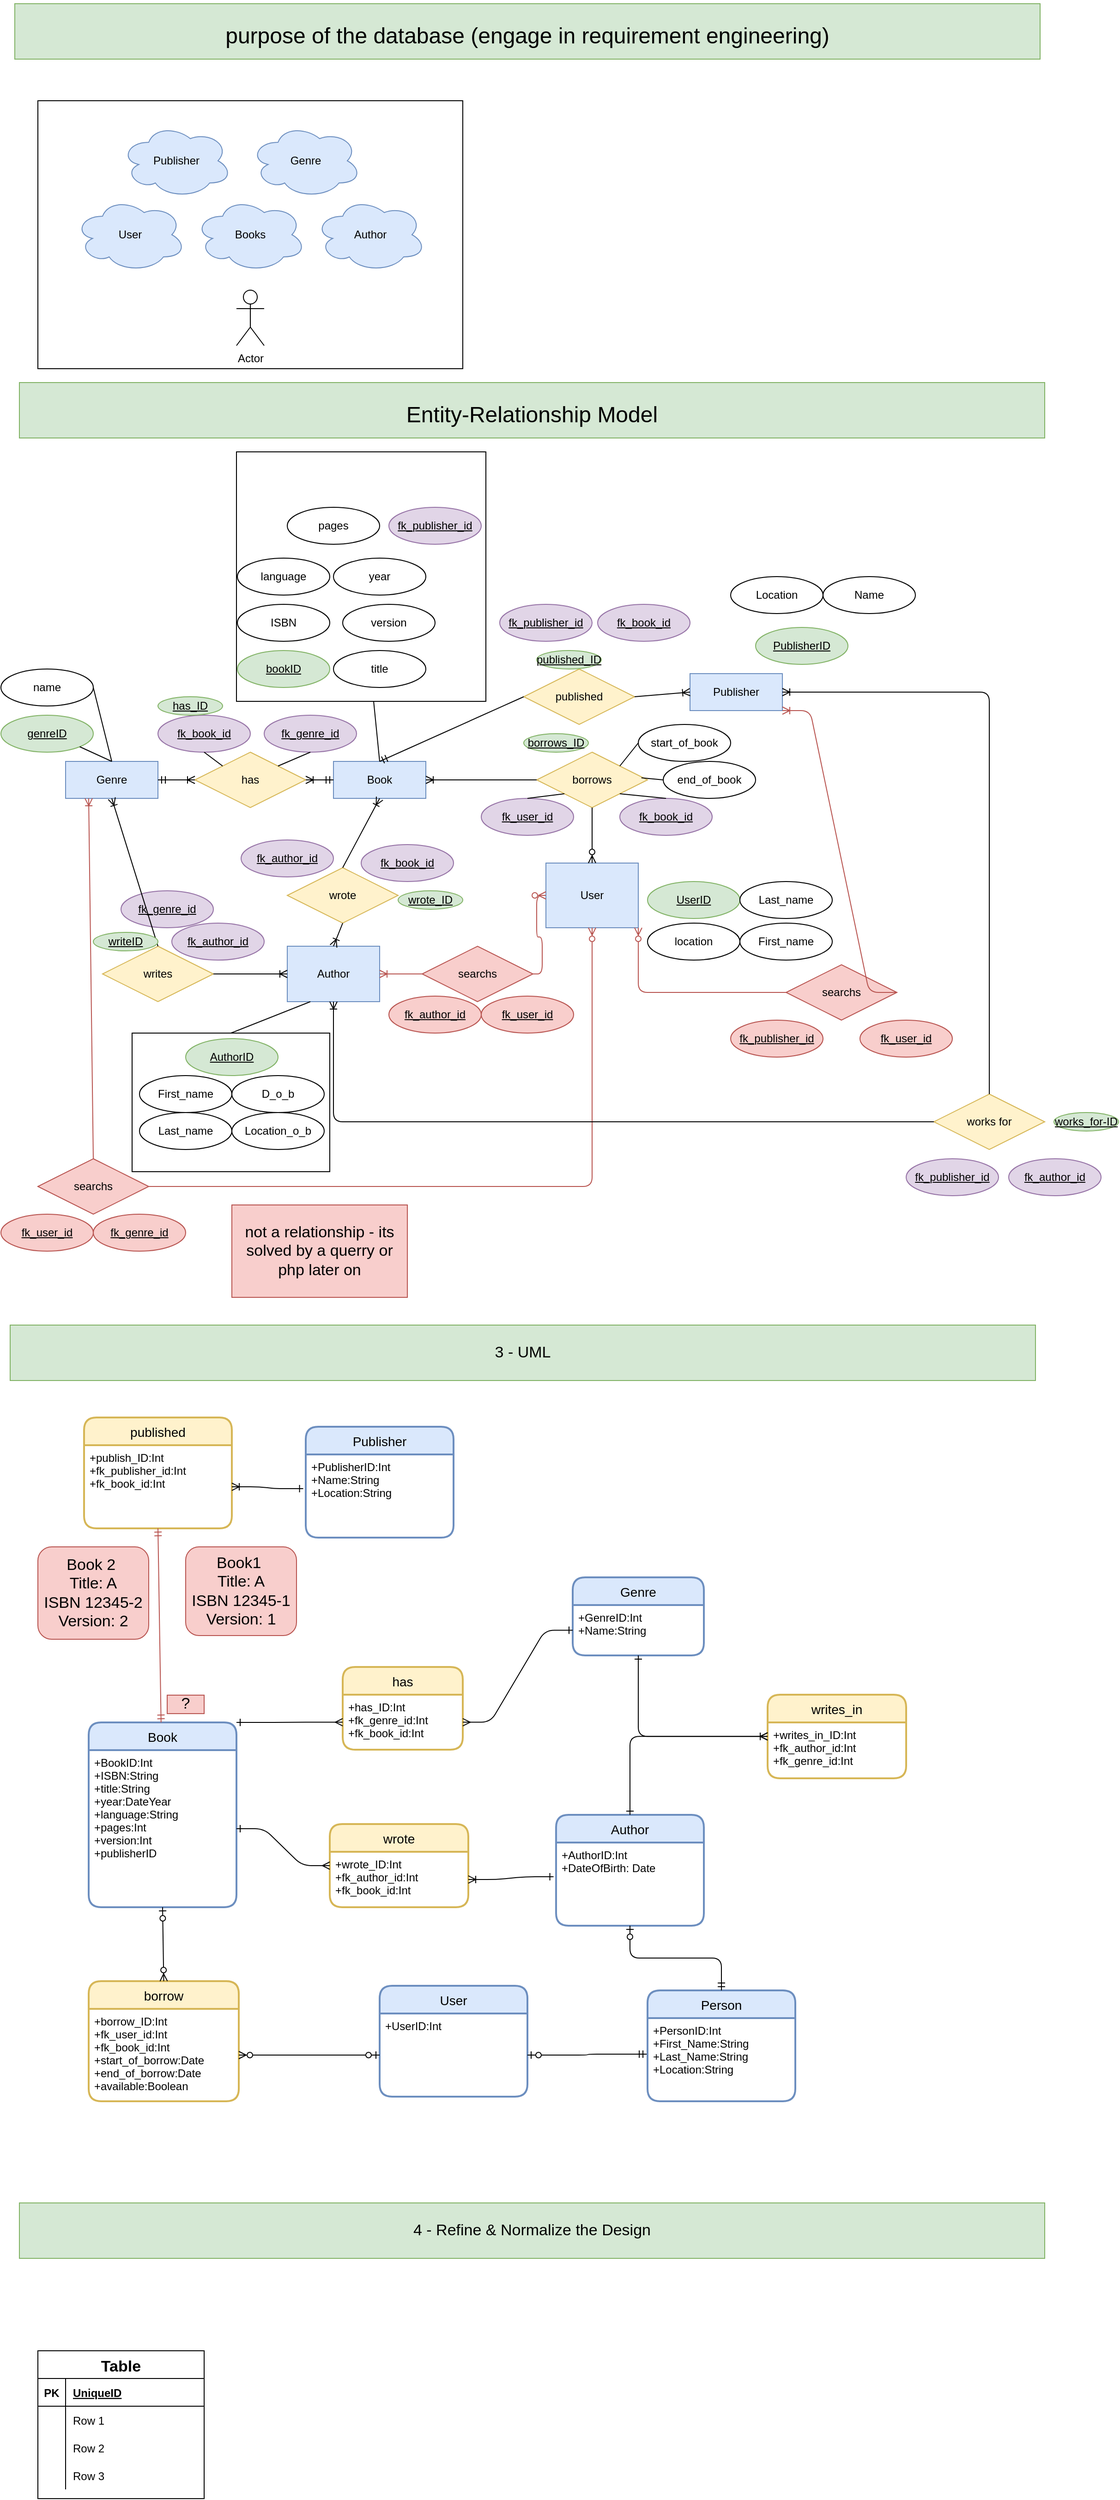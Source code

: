 <mxfile version="14.5.10" type="github">
  <diagram id="1mvYs6pqMQ_OZy2j_sPx" name="Page-1">
    <mxGraphModel dx="859" dy="2323" grid="1" gridSize="10" guides="1" tooltips="1" connect="1" arrows="1" fold="1" page="1" pageScale="1" pageWidth="827" pageHeight="1169" math="0" shadow="0">
      <root>
        <mxCell id="0" />
        <mxCell id="1" parent="0" />
        <mxCell id="tFkAhirwE9vBxg9qYViA-6" value="" style="rounded=0;whiteSpace=wrap;html=1;fillColor=none;" parent="1" vertex="1">
          <mxGeometry x="50" y="105" width="460" height="290" as="geometry" />
        </mxCell>
        <mxCell id="tFkAhirwE9vBxg9qYViA-1" value="User" style="ellipse;shape=cloud;whiteSpace=wrap;html=1;fillColor=#dae8fc;strokeColor=#6c8ebf;" parent="1" vertex="1">
          <mxGeometry x="90" y="210" width="120" height="80" as="geometry" />
        </mxCell>
        <mxCell id="tFkAhirwE9vBxg9qYViA-2" value="Books" style="ellipse;shape=cloud;whiteSpace=wrap;html=1;fillColor=#dae8fc;strokeColor=#6c8ebf;" parent="1" vertex="1">
          <mxGeometry x="220" y="210" width="120" height="80" as="geometry" />
        </mxCell>
        <mxCell id="tFkAhirwE9vBxg9qYViA-3" value="Author" style="ellipse;shape=cloud;whiteSpace=wrap;html=1;fillColor=#dae8fc;strokeColor=#6c8ebf;" parent="1" vertex="1">
          <mxGeometry x="350" y="210" width="120" height="80" as="geometry" />
        </mxCell>
        <mxCell id="tFkAhirwE9vBxg9qYViA-4" value="Actor" style="shape=umlActor;verticalLabelPosition=bottom;verticalAlign=top;html=1;outlineConnect=0;" parent="1" vertex="1">
          <mxGeometry x="265" y="310" width="30" height="60" as="geometry" />
        </mxCell>
        <mxCell id="tFkAhirwE9vBxg9qYViA-5" value="Genre" style="ellipse;shape=cloud;whiteSpace=wrap;html=1;fillColor=#dae8fc;strokeColor=#6c8ebf;" parent="1" vertex="1">
          <mxGeometry x="280" y="130" width="120" height="80" as="geometry" />
        </mxCell>
        <mxCell id="tFkAhirwE9vBxg9qYViA-7" value="Genre" style="whiteSpace=wrap;html=1;align=center;fillColor=#dae8fc;strokeColor=#6c8ebf;" parent="1" vertex="1">
          <mxGeometry x="80" y="820" width="100" height="40" as="geometry" />
        </mxCell>
        <mxCell id="tFkAhirwE9vBxg9qYViA-8" value="has" style="shape=rhombus;perimeter=rhombusPerimeter;whiteSpace=wrap;html=1;align=center;fillColor=#fff2cc;strokeColor=#d6b656;" parent="1" vertex="1">
          <mxGeometry x="220" y="810" width="120" height="60" as="geometry" />
        </mxCell>
        <mxCell id="tFkAhirwE9vBxg9qYViA-9" value="Book" style="whiteSpace=wrap;html=1;align=center;fillColor=#dae8fc;strokeColor=#6c8ebf;" parent="1" vertex="1">
          <mxGeometry x="370" y="820" width="100" height="40" as="geometry" />
        </mxCell>
        <mxCell id="tFkAhirwE9vBxg9qYViA-10" value="Author" style="whiteSpace=wrap;html=1;align=center;fillColor=#dae8fc;strokeColor=#6c8ebf;" parent="1" vertex="1">
          <mxGeometry x="320" y="1020" width="100" height="60" as="geometry" />
        </mxCell>
        <mxCell id="tFkAhirwE9vBxg9qYViA-11" value="User" style="whiteSpace=wrap;html=1;align=center;fillColor=#dae8fc;strokeColor=#6c8ebf;direction=east;" parent="1" vertex="1">
          <mxGeometry x="600" y="930" width="100" height="70" as="geometry" />
        </mxCell>
        <mxCell id="tFkAhirwE9vBxg9qYViA-16" value="" style="edgeStyle=entityRelationEdgeStyle;fontSize=12;html=1;endArrow=ERmandOne;exitX=1;exitY=0.5;exitDx=0;exitDy=0;entryX=0;entryY=0.5;entryDx=0;entryDy=0;startArrow=ERoneToMany;startFill=0;" parent="1" source="tFkAhirwE9vBxg9qYViA-8" target="tFkAhirwE9vBxg9qYViA-9" edge="1">
          <mxGeometry width="100" height="100" relative="1" as="geometry">
            <mxPoint x="410" y="800" as="sourcePoint" />
            <mxPoint x="510" y="700" as="targetPoint" />
          </mxGeometry>
        </mxCell>
        <mxCell id="tFkAhirwE9vBxg9qYViA-17" value="" style="edgeStyle=entityRelationEdgeStyle;fontSize=12;html=1;endArrow=ERmandOne;exitX=0;exitY=0.5;exitDx=0;exitDy=0;startArrow=ERoneToMany;startFill=0;endFill=0;" parent="1" source="tFkAhirwE9vBxg9qYViA-8" target="tFkAhirwE9vBxg9qYViA-7" edge="1">
          <mxGeometry width="100" height="100" relative="1" as="geometry">
            <mxPoint x="270" y="830" as="sourcePoint" />
            <mxPoint x="510" y="700" as="targetPoint" />
          </mxGeometry>
        </mxCell>
        <mxCell id="tFkAhirwE9vBxg9qYViA-18" value="wrote" style="shape=rhombus;perimeter=rhombusPerimeter;whiteSpace=wrap;html=1;align=center;fillColor=#fff2cc;strokeColor=#d6b656;" parent="1" vertex="1">
          <mxGeometry x="320" y="935" width="120" height="60" as="geometry" />
        </mxCell>
        <mxCell id="tFkAhirwE9vBxg9qYViA-19" value="" style="fontSize=12;html=1;endArrow=ERoneToMany;entryX=0.5;entryY=0;entryDx=0;entryDy=0;exitX=0.5;exitY=1;exitDx=0;exitDy=0;endFill=0;" parent="1" source="tFkAhirwE9vBxg9qYViA-18" target="tFkAhirwE9vBxg9qYViA-10" edge="1">
          <mxGeometry width="100" height="100" relative="1" as="geometry">
            <mxPoint x="410" y="800" as="sourcePoint" />
            <mxPoint x="510" y="700" as="targetPoint" />
          </mxGeometry>
        </mxCell>
        <mxCell id="tFkAhirwE9vBxg9qYViA-22" value="" style="fontSize=12;html=1;endArrow=ERoneToMany;entryX=0.5;entryY=1;entryDx=0;entryDy=0;exitX=0.5;exitY=0;exitDx=0;exitDy=0;" parent="1" source="tFkAhirwE9vBxg9qYViA-18" target="tFkAhirwE9vBxg9qYViA-9" edge="1">
          <mxGeometry width="100" height="100" relative="1" as="geometry">
            <mxPoint x="580" y="790" as="sourcePoint" />
            <mxPoint x="680" y="690" as="targetPoint" />
          </mxGeometry>
        </mxCell>
        <mxCell id="tFkAhirwE9vBxg9qYViA-23" value="borrows" style="shape=rhombus;perimeter=rhombusPerimeter;whiteSpace=wrap;html=1;align=center;fillColor=#fff2cc;strokeColor=#d6b656;" parent="1" vertex="1">
          <mxGeometry x="590" y="810" width="120" height="60" as="geometry" />
        </mxCell>
        <mxCell id="tFkAhirwE9vBxg9qYViA-24" value="" style="fontSize=12;html=1;endArrow=ERzeroToMany;endFill=1;entryX=0.5;entryY=0;entryDx=0;entryDy=0;exitX=0.5;exitY=1;exitDx=0;exitDy=0;" parent="1" source="tFkAhirwE9vBxg9qYViA-23" target="tFkAhirwE9vBxg9qYViA-11" edge="1">
          <mxGeometry width="100" height="100" relative="1" as="geometry">
            <mxPoint x="580" y="790" as="sourcePoint" />
            <mxPoint x="680" y="690" as="targetPoint" />
          </mxGeometry>
        </mxCell>
        <mxCell id="tFkAhirwE9vBxg9qYViA-26" value="" style="fontSize=12;html=1;endArrow=ERoneToMany;endFill=0;entryX=1;entryY=0.5;entryDx=0;entryDy=0;exitX=0;exitY=0.5;exitDx=0;exitDy=0;" parent="1" source="tFkAhirwE9vBxg9qYViA-23" target="tFkAhirwE9vBxg9qYViA-9" edge="1">
          <mxGeometry width="100" height="100" relative="1" as="geometry">
            <mxPoint x="580" y="790" as="sourcePoint" />
            <mxPoint x="680" y="690" as="targetPoint" />
          </mxGeometry>
        </mxCell>
        <mxCell id="tFkAhirwE9vBxg9qYViA-27" value="searchs" style="shape=rhombus;perimeter=rhombusPerimeter;whiteSpace=wrap;html=1;align=center;fillColor=#f8cecc;strokeColor=#b85450;" parent="1" vertex="1">
          <mxGeometry x="50" y="1250" width="120" height="60" as="geometry" />
        </mxCell>
        <mxCell id="tFkAhirwE9vBxg9qYViA-28" value="searchs" style="shape=rhombus;perimeter=rhombusPerimeter;whiteSpace=wrap;html=1;align=center;fillColor=#f8cecc;strokeColor=#b85450;direction=west;" parent="1" vertex="1">
          <mxGeometry x="466" y="1020" width="120" height="60" as="geometry" />
        </mxCell>
        <mxCell id="tFkAhirwE9vBxg9qYViA-29" value="" style="edgeStyle=orthogonalEdgeStyle;fontSize=12;html=1;endArrow=ERzeroToMany;endFill=1;entryX=0;entryY=0.5;entryDx=0;entryDy=0;exitX=0;exitY=0.5;exitDx=0;exitDy=0;fillColor=#f8cecc;strokeColor=#b85450;" parent="1" source="tFkAhirwE9vBxg9qYViA-28" target="tFkAhirwE9vBxg9qYViA-11" edge="1">
          <mxGeometry width="100" height="100" relative="1" as="geometry">
            <mxPoint x="410" y="790" as="sourcePoint" />
            <mxPoint x="510" y="690" as="targetPoint" />
          </mxGeometry>
        </mxCell>
        <mxCell id="tFkAhirwE9vBxg9qYViA-30" value="" style="edgeStyle=orthogonalEdgeStyle;fontSize=12;html=1;endArrow=ERoneToMany;entryX=1;entryY=0.5;entryDx=0;entryDy=0;exitX=1;exitY=0.5;exitDx=0;exitDy=0;fillColor=#f8cecc;strokeColor=#b85450;" parent="1" source="tFkAhirwE9vBxg9qYViA-28" target="tFkAhirwE9vBxg9qYViA-10" edge="1">
          <mxGeometry width="100" height="100" relative="1" as="geometry">
            <mxPoint x="460" y="1100" as="sourcePoint" />
            <mxPoint x="510" y="780" as="targetPoint" />
          </mxGeometry>
        </mxCell>
        <mxCell id="tFkAhirwE9vBxg9qYViA-31" value="" style="edgeStyle=orthogonalEdgeStyle;fontSize=12;html=1;endArrow=ERzeroToMany;endFill=1;entryX=0.5;entryY=1;entryDx=0;entryDy=0;exitX=1;exitY=0.5;exitDx=0;exitDy=0;fillColor=#f8cecc;strokeColor=#b85450;" parent="1" source="tFkAhirwE9vBxg9qYViA-27" target="tFkAhirwE9vBxg9qYViA-11" edge="1">
          <mxGeometry width="100" height="100" relative="1" as="geometry">
            <mxPoint x="300" y="1080" as="sourcePoint" />
            <mxPoint x="250" y="1020" as="targetPoint" />
          </mxGeometry>
        </mxCell>
        <mxCell id="tFkAhirwE9vBxg9qYViA-32" value="" style="fontSize=12;html=1;endArrow=ERoneToMany;entryX=0.25;entryY=1;entryDx=0;entryDy=0;exitX=0.5;exitY=0;exitDx=0;exitDy=0;fillColor=#f8cecc;strokeColor=#b85450;" parent="1" source="tFkAhirwE9vBxg9qYViA-27" target="tFkAhirwE9vBxg9qYViA-7" edge="1">
          <mxGeometry width="100" height="100" relative="1" as="geometry">
            <mxPoint x="110" y="940" as="sourcePoint" />
            <mxPoint x="140" y="880" as="targetPoint" />
          </mxGeometry>
        </mxCell>
        <mxCell id="tFkAhirwE9vBxg9qYViA-33" value="bookID" style="ellipse;whiteSpace=wrap;html=1;align=center;fontStyle=4;fillColor=#d5e8d4;strokeColor=#82b366;" parent="1" vertex="1">
          <mxGeometry x="266" y="700" width="100" height="40" as="geometry" />
        </mxCell>
        <mxCell id="tFkAhirwE9vBxg9qYViA-34" value="genreID" style="ellipse;whiteSpace=wrap;html=1;align=center;fontStyle=4;fillColor=#d5e8d4;strokeColor=#82b366;" parent="1" vertex="1">
          <mxGeometry x="10" y="770" width="100" height="40" as="geometry" />
        </mxCell>
        <mxCell id="tFkAhirwE9vBxg9qYViA-35" value="AuthorID" style="ellipse;whiteSpace=wrap;html=1;align=center;fontStyle=4;fillColor=#d5e8d4;strokeColor=#82b366;" parent="1" vertex="1">
          <mxGeometry x="210" y="1120" width="100" height="40" as="geometry" />
        </mxCell>
        <mxCell id="tFkAhirwE9vBxg9qYViA-36" value="title" style="ellipse;whiteSpace=wrap;html=1;align=center;fillColor=none;" parent="1" vertex="1">
          <mxGeometry x="370" y="700" width="100" height="40" as="geometry" />
        </mxCell>
        <mxCell id="tFkAhirwE9vBxg9qYViA-37" value="year" style="ellipse;whiteSpace=wrap;html=1;align=center;fillColor=none;" parent="1" vertex="1">
          <mxGeometry x="370" y="600" width="100" height="40" as="geometry" />
        </mxCell>
        <mxCell id="tFkAhirwE9vBxg9qYViA-39" value="name" style="ellipse;whiteSpace=wrap;html=1;align=center;fillColor=none;" parent="1" vertex="1">
          <mxGeometry x="10" y="720" width="100" height="40" as="geometry" />
        </mxCell>
        <mxCell id="tFkAhirwE9vBxg9qYViA-41" value="ISBN" style="ellipse;whiteSpace=wrap;html=1;align=center;fillColor=none;" parent="1" vertex="1">
          <mxGeometry x="266" y="650" width="100" height="40" as="geometry" />
        </mxCell>
        <mxCell id="tFkAhirwE9vBxg9qYViA-42" value="language" style="ellipse;whiteSpace=wrap;html=1;align=center;fillColor=none;" parent="1" vertex="1">
          <mxGeometry x="266" y="600" width="100" height="40" as="geometry" />
        </mxCell>
        <mxCell id="tFkAhirwE9vBxg9qYViA-43" value="version" style="ellipse;whiteSpace=wrap;html=1;align=center;fillColor=none;" parent="1" vertex="1">
          <mxGeometry x="380" y="650" width="100" height="40" as="geometry" />
        </mxCell>
        <mxCell id="tFkAhirwE9vBxg9qYViA-44" value="pages" style="ellipse;whiteSpace=wrap;html=1;align=center;fillColor=none;" parent="1" vertex="1">
          <mxGeometry x="320" y="545" width="100" height="40" as="geometry" />
        </mxCell>
        <mxCell id="tFkAhirwE9vBxg9qYViA-46" value="First_name" style="ellipse;whiteSpace=wrap;html=1;align=center;fillColor=none;" parent="1" vertex="1">
          <mxGeometry x="160" y="1160" width="100" height="40" as="geometry" />
        </mxCell>
        <mxCell id="tFkAhirwE9vBxg9qYViA-47" value="Last_name" style="ellipse;whiteSpace=wrap;html=1;align=center;fillColor=none;" parent="1" vertex="1">
          <mxGeometry x="160" y="1200" width="100" height="40" as="geometry" />
        </mxCell>
        <mxCell id="tFkAhirwE9vBxg9qYViA-48" value="D_o_b" style="ellipse;whiteSpace=wrap;html=1;align=center;fillColor=none;" parent="1" vertex="1">
          <mxGeometry x="260" y="1160" width="100" height="40" as="geometry" />
        </mxCell>
        <mxCell id="tFkAhirwE9vBxg9qYViA-49" value="Location_o_b" style="ellipse;whiteSpace=wrap;html=1;align=center;fillColor=none;" parent="1" vertex="1">
          <mxGeometry x="260" y="1200" width="100" height="40" as="geometry" />
        </mxCell>
        <mxCell id="tFkAhirwE9vBxg9qYViA-51" value="fk_genre_id" style="ellipse;whiteSpace=wrap;html=1;align=center;fontStyle=4;fillColor=#e1d5e7;strokeColor=#9673a6;" parent="1" vertex="1">
          <mxGeometry x="140" y="960" width="100" height="40" as="geometry" />
        </mxCell>
        <mxCell id="tFkAhirwE9vBxg9qYViA-52" value="UserID" style="ellipse;whiteSpace=wrap;html=1;align=center;fontStyle=4;fillColor=#d5e8d4;strokeColor=#82b366;" parent="1" vertex="1">
          <mxGeometry x="710" y="950" width="100" height="40" as="geometry" />
        </mxCell>
        <mxCell id="tFkAhirwE9vBxg9qYViA-53" value="First_name" style="ellipse;whiteSpace=wrap;html=1;align=center;fillColor=none;" parent="1" vertex="1">
          <mxGeometry x="810" y="995" width="100" height="40" as="geometry" />
        </mxCell>
        <mxCell id="tFkAhirwE9vBxg9qYViA-54" value="Last_name" style="ellipse;whiteSpace=wrap;html=1;align=center;fillColor=none;" parent="1" vertex="1">
          <mxGeometry x="810" y="950" width="100" height="40" as="geometry" />
        </mxCell>
        <mxCell id="tFkAhirwE9vBxg9qYViA-55" value="location" style="ellipse;whiteSpace=wrap;html=1;align=center;fillColor=none;" parent="1" vertex="1">
          <mxGeometry x="710" y="995" width="100" height="40" as="geometry" />
        </mxCell>
        <mxCell id="tFkAhirwE9vBxg9qYViA-59" value="Publisher" style="whiteSpace=wrap;html=1;align=center;fillColor=#dae8fc;strokeColor=#6c8ebf;" parent="1" vertex="1">
          <mxGeometry x="756" y="725" width="100" height="40" as="geometry" />
        </mxCell>
        <mxCell id="tFkAhirwE9vBxg9qYViA-60" value="published" style="shape=rhombus;perimeter=rhombusPerimeter;whiteSpace=wrap;html=1;align=center;fillColor=#fff2cc;strokeColor=#d6b656;" parent="1" vertex="1">
          <mxGeometry x="576" y="720" width="120" height="60" as="geometry" />
        </mxCell>
        <mxCell id="tFkAhirwE9vBxg9qYViA-61" value="" style="fontSize=12;html=1;endArrow=ERmandOne;entryX=0.5;entryY=0;entryDx=0;entryDy=0;exitX=0;exitY=0.5;exitDx=0;exitDy=0;" parent="1" source="tFkAhirwE9vBxg9qYViA-60" target="tFkAhirwE9vBxg9qYViA-9" edge="1">
          <mxGeometry width="100" height="100" relative="1" as="geometry">
            <mxPoint x="530" y="700" as="sourcePoint" />
            <mxPoint x="630" y="600" as="targetPoint" />
          </mxGeometry>
        </mxCell>
        <mxCell id="tFkAhirwE9vBxg9qYViA-62" value="" style="fontSize=12;html=1;endArrow=ERoneToMany;exitX=1;exitY=0.5;exitDx=0;exitDy=0;entryX=0;entryY=0.5;entryDx=0;entryDy=0;" parent="1" source="tFkAhirwE9vBxg9qYViA-60" target="tFkAhirwE9vBxg9qYViA-59" edge="1">
          <mxGeometry width="100" height="100" relative="1" as="geometry">
            <mxPoint x="530" y="700" as="sourcePoint" />
            <mxPoint x="720" y="670" as="targetPoint" />
          </mxGeometry>
        </mxCell>
        <mxCell id="tFkAhirwE9vBxg9qYViA-63" value="PublisherID" style="ellipse;whiteSpace=wrap;html=1;align=center;fontStyle=4;fillColor=#d5e8d4;strokeColor=#82b366;" parent="1" vertex="1">
          <mxGeometry x="827" y="675" width="100" height="40" as="geometry" />
        </mxCell>
        <mxCell id="tFkAhirwE9vBxg9qYViA-64" value="Name" style="ellipse;whiteSpace=wrap;html=1;align=center;fillColor=none;" parent="1" vertex="1">
          <mxGeometry x="900" y="620" width="100" height="40" as="geometry" />
        </mxCell>
        <mxCell id="tFkAhirwE9vBxg9qYViA-65" value="Location" style="ellipse;whiteSpace=wrap;html=1;align=center;fillColor=none;" parent="1" vertex="1">
          <mxGeometry x="800" y="620" width="100" height="40" as="geometry" />
        </mxCell>
        <mxCell id="tFkAhirwE9vBxg9qYViA-66" value="writes" style="shape=rhombus;perimeter=rhombusPerimeter;whiteSpace=wrap;html=1;align=center;fillColor=#fff2cc;strokeColor=#d6b656;" parent="1" vertex="1">
          <mxGeometry x="120" y="1020" width="120" height="60" as="geometry" />
        </mxCell>
        <mxCell id="tFkAhirwE9vBxg9qYViA-67" value="" style="edgeStyle=entityRelationEdgeStyle;fontSize=12;html=1;endArrow=ERoneToMany;entryX=0;entryY=0.5;entryDx=0;entryDy=0;exitX=1;exitY=0.5;exitDx=0;exitDy=0;" parent="1" source="tFkAhirwE9vBxg9qYViA-66" target="tFkAhirwE9vBxg9qYViA-10" edge="1">
          <mxGeometry width="100" height="100" relative="1" as="geometry">
            <mxPoint x="410" y="1080" as="sourcePoint" />
            <mxPoint x="510" y="980" as="targetPoint" />
          </mxGeometry>
        </mxCell>
        <mxCell id="tFkAhirwE9vBxg9qYViA-69" value="" style="fontSize=12;html=1;endArrow=ERoneToMany;entryX=0.5;entryY=1;entryDx=0;entryDy=0;exitX=0.5;exitY=0;exitDx=0;exitDy=0;" parent="1" source="tFkAhirwE9vBxg9qYViA-66" target="tFkAhirwE9vBxg9qYViA-7" edge="1">
          <mxGeometry width="100" height="100" relative="1" as="geometry">
            <mxPoint x="230" y="1000" as="sourcePoint" />
            <mxPoint x="330" y="1060" as="targetPoint" />
          </mxGeometry>
        </mxCell>
        <mxCell id="tFkAhirwE9vBxg9qYViA-70" style="edgeStyle=none;rounded=0;orthogonalLoop=1;jettySize=auto;html=1;entryX=0.5;entryY=0;entryDx=0;entryDy=0;endArrow=ERoneToMany;endFill=0;" parent="1" source="tFkAhirwE9vBxg9qYViA-66" target="tFkAhirwE9vBxg9qYViA-66" edge="1">
          <mxGeometry relative="1" as="geometry" />
        </mxCell>
        <mxCell id="tFkAhirwE9vBxg9qYViA-72" value="Book" style="swimlane;childLayout=stackLayout;horizontal=1;startSize=30;horizontalStack=0;rounded=1;fontSize=14;fontStyle=0;strokeWidth=2;resizeParent=0;resizeLast=1;shadow=0;dashed=0;align=center;fillColor=#dae8fc;strokeColor=#6c8ebf;" parent="1" vertex="1">
          <mxGeometry x="105" y="1860" width="160" height="200" as="geometry" />
        </mxCell>
        <mxCell id="tFkAhirwE9vBxg9qYViA-73" value="+BookID:Int&#xa;+ISBN:String&#xa;+title:String&#xa;+year:DateYear&#xa;+language:String&#xa;+pages:Int&#xa;+version:Int&#xa;+publisherID" style="align=left;strokeColor=none;fillColor=none;spacingLeft=4;fontSize=12;verticalAlign=top;resizable=0;rotatable=0;part=1;" parent="tFkAhirwE9vBxg9qYViA-72" vertex="1">
          <mxGeometry y="30" width="160" height="170" as="geometry" />
        </mxCell>
        <mxCell id="tFkAhirwE9vBxg9qYViA-74" value="wrote" style="swimlane;childLayout=stackLayout;horizontal=1;startSize=30;horizontalStack=0;rounded=1;fontSize=14;fontStyle=0;strokeWidth=2;resizeParent=0;resizeLast=1;shadow=0;dashed=0;align=center;fillColor=#fff2cc;strokeColor=#d6b656;" parent="1" vertex="1">
          <mxGeometry x="366" y="1970" width="150" height="90" as="geometry" />
        </mxCell>
        <mxCell id="tFkAhirwE9vBxg9qYViA-75" value="+wrote_ID:Int&#xa;+fk_author_id:Int&#xa;+fk_book_id:Int" style="align=left;strokeColor=none;fillColor=none;spacingLeft=4;fontSize=12;verticalAlign=top;resizable=0;rotatable=0;part=1;" parent="tFkAhirwE9vBxg9qYViA-74" vertex="1">
          <mxGeometry y="30" width="150" height="60" as="geometry" />
        </mxCell>
        <mxCell id="tFkAhirwE9vBxg9qYViA-76" value="Author" style="swimlane;childLayout=stackLayout;horizontal=1;startSize=30;horizontalStack=0;rounded=1;fontSize=14;fontStyle=0;strokeWidth=2;resizeParent=0;resizeLast=1;shadow=0;dashed=0;align=center;fillColor=#dae8fc;strokeColor=#6c8ebf;" parent="1" vertex="1">
          <mxGeometry x="611" y="1960" width="160" height="120" as="geometry" />
        </mxCell>
        <mxCell id="tFkAhirwE9vBxg9qYViA-77" value="+AuthorID:Int&#xa;+DateOfBirth: Date&#xa;" style="align=left;strokeColor=none;fillColor=none;spacingLeft=4;fontSize=12;verticalAlign=top;resizable=0;rotatable=0;part=1;" parent="tFkAhirwE9vBxg9qYViA-76" vertex="1">
          <mxGeometry y="30" width="160" height="90" as="geometry" />
        </mxCell>
        <mxCell id="tFkAhirwE9vBxg9qYViA-79" value="fk_genre_id" style="ellipse;whiteSpace=wrap;html=1;align=center;fontStyle=4;fillColor=#e1d5e7;strokeColor=#9673a6;" parent="1" vertex="1">
          <mxGeometry x="295" y="770" width="100" height="40" as="geometry" />
        </mxCell>
        <mxCell id="tFkAhirwE9vBxg9qYViA-80" value="fk_publisher_id" style="ellipse;whiteSpace=wrap;html=1;align=center;fontStyle=4;fillColor=#e1d5e7;strokeColor=#9673a6;" parent="1" vertex="1">
          <mxGeometry x="430" y="545" width="100" height="40" as="geometry" />
        </mxCell>
        <mxCell id="tFkAhirwE9vBxg9qYViA-81" value="fk_user_id" style="ellipse;whiteSpace=wrap;html=1;align=center;fontStyle=4;fillColor=#e1d5e7;strokeColor=#9673a6;" parent="1" vertex="1">
          <mxGeometry x="530" y="860" width="100" height="40" as="geometry" />
        </mxCell>
        <mxCell id="tFkAhirwE9vBxg9qYViA-82" value="fk_author_id" style="ellipse;whiteSpace=wrap;html=1;align=center;fontStyle=4;fillColor=#e1d5e7;strokeColor=#9673a6;" parent="1" vertex="1">
          <mxGeometry x="270" y="905" width="100" height="40" as="geometry" />
        </mxCell>
        <mxCell id="tFkAhirwE9vBxg9qYViA-83" value="fk_author_id" style="ellipse;whiteSpace=wrap;html=1;align=center;fontStyle=4;fillColor=#e1d5e7;strokeColor=#9673a6;" parent="1" vertex="1">
          <mxGeometry x="1101" y="1250" width="100" height="40" as="geometry" />
        </mxCell>
        <mxCell id="tFkAhirwE9vBxg9qYViA-84" value="fk_book_id" style="ellipse;whiteSpace=wrap;html=1;align=center;fontStyle=4;fillColor=#e1d5e7;strokeColor=#9673a6;" parent="1" vertex="1">
          <mxGeometry x="656" y="650" width="100" height="40" as="geometry" />
        </mxCell>
        <mxCell id="tFkAhirwE9vBxg9qYViA-85" value="fk_book_id" style="ellipse;whiteSpace=wrap;html=1;align=center;fontStyle=4;fillColor=#e1d5e7;strokeColor=#9673a6;" parent="1" vertex="1">
          <mxGeometry x="180" y="770" width="100" height="40" as="geometry" />
        </mxCell>
        <mxCell id="tFkAhirwE9vBxg9qYViA-86" value="fk_author_id" style="ellipse;whiteSpace=wrap;html=1;align=center;fontStyle=4;fillColor=#e1d5e7;strokeColor=#9673a6;" parent="1" vertex="1">
          <mxGeometry x="195" y="995" width="100" height="40" as="geometry" />
        </mxCell>
        <mxCell id="tFkAhirwE9vBxg9qYViA-87" value="fk_book_id" style="ellipse;whiteSpace=wrap;html=1;align=center;fontStyle=4;fillColor=#e1d5e7;strokeColor=#9673a6;" parent="1" vertex="1">
          <mxGeometry x="400" y="910" width="100" height="40" as="geometry" />
        </mxCell>
        <mxCell id="tFkAhirwE9vBxg9qYViA-88" value="fk_user_id" style="ellipse;whiteSpace=wrap;html=1;align=center;fontStyle=4;fillColor=#f8cecc;strokeColor=#b85450;" parent="1" vertex="1">
          <mxGeometry x="530" y="1074" width="100" height="40" as="geometry" />
        </mxCell>
        <mxCell id="tFkAhirwE9vBxg9qYViA-89" value="fk_publisher_id" style="ellipse;whiteSpace=wrap;html=1;align=center;fontStyle=4;fillColor=#e1d5e7;strokeColor=#9673a6;" parent="1" vertex="1">
          <mxGeometry x="990" y="1250" width="100" height="40" as="geometry" />
        </mxCell>
        <mxCell id="tFkAhirwE9vBxg9qYViA-90" value="fk_genre_id" style="ellipse;whiteSpace=wrap;html=1;align=center;fontStyle=4;fillColor=#f8cecc;strokeColor=#b85450;" parent="1" vertex="1">
          <mxGeometry x="110" y="1310" width="100" height="40" as="geometry" />
        </mxCell>
        <mxCell id="tFkAhirwE9vBxg9qYViA-91" value="fk_author_id" style="ellipse;whiteSpace=wrap;html=1;align=center;fontStyle=4;fillColor=#f8cecc;strokeColor=#b85450;" parent="1" vertex="1">
          <mxGeometry x="430" y="1074" width="100" height="40" as="geometry" />
        </mxCell>
        <mxCell id="tFkAhirwE9vBxg9qYViA-92" value="fk_book_id" style="ellipse;whiteSpace=wrap;html=1;align=center;fontStyle=4;fillColor=#e1d5e7;strokeColor=#9673a6;" parent="1" vertex="1">
          <mxGeometry x="680" y="860" width="100" height="40" as="geometry" />
        </mxCell>
        <mxCell id="tFkAhirwE9vBxg9qYViA-93" value="fk_publisher_id" style="ellipse;whiteSpace=wrap;html=1;align=center;fontStyle=4;fillColor=#f8cecc;strokeColor=#b85450;" parent="1" vertex="1">
          <mxGeometry x="800" y="1100" width="100" height="40" as="geometry" />
        </mxCell>
        <mxCell id="tFkAhirwE9vBxg9qYViA-94" value="works for" style="shape=rhombus;perimeter=rhombusPerimeter;whiteSpace=wrap;html=1;align=center;fillColor=#fff2cc;strokeColor=#d6b656;" parent="1" vertex="1">
          <mxGeometry x="1020" y="1180" width="120" height="60" as="geometry" />
        </mxCell>
        <mxCell id="tFkAhirwE9vBxg9qYViA-95" value="" style="fontSize=12;html=1;endArrow=ERoneToMany;entryX=0.5;entryY=1;entryDx=0;entryDy=0;exitX=0;exitY=0.5;exitDx=0;exitDy=0;edgeStyle=orthogonalEdgeStyle;" parent="1" source="tFkAhirwE9vBxg9qYViA-94" target="tFkAhirwE9vBxg9qYViA-10" edge="1">
          <mxGeometry width="100" height="100" relative="1" as="geometry">
            <mxPoint x="572.5" y="1580" as="sourcePoint" />
            <mxPoint x="567.5" y="1190" as="targetPoint" />
          </mxGeometry>
        </mxCell>
        <mxCell id="tFkAhirwE9vBxg9qYViA-96" value="" style="fontSize=12;html=1;endArrow=ERoneToMany;entryX=1;entryY=0.5;entryDx=0;entryDy=0;exitX=0.5;exitY=0;exitDx=0;exitDy=0;edgeStyle=orthogonalEdgeStyle;" parent="1" source="tFkAhirwE9vBxg9qYViA-94" target="tFkAhirwE9vBxg9qYViA-59" edge="1">
          <mxGeometry width="100" height="100" relative="1" as="geometry">
            <mxPoint x="1480" y="1020" as="sourcePoint" />
            <mxPoint x="740" y="890" as="targetPoint" />
          </mxGeometry>
        </mxCell>
        <mxCell id="tFkAhirwE9vBxg9qYViA-98" value="searchs" style="shape=rhombus;perimeter=rhombusPerimeter;whiteSpace=wrap;html=1;align=center;fillColor=#f8cecc;strokeColor=#b85450;direction=west;" parent="1" vertex="1">
          <mxGeometry x="860" y="1040" width="120" height="60" as="geometry" />
        </mxCell>
        <mxCell id="tFkAhirwE9vBxg9qYViA-99" value="" style="edgeStyle=orthogonalEdgeStyle;fontSize=12;html=1;endArrow=ERzeroToMany;endFill=1;entryX=1;entryY=1;entryDx=0;entryDy=0;exitX=1;exitY=0.5;exitDx=0;exitDy=0;fillColor=#f8cecc;strokeColor=#b85450;" parent="1" source="tFkAhirwE9vBxg9qYViA-98" target="tFkAhirwE9vBxg9qYViA-11" edge="1">
          <mxGeometry width="100" height="100" relative="1" as="geometry">
            <mxPoint x="766" y="1109.93" as="sourcePoint" />
            <mxPoint x="780" y="1024.93" as="targetPoint" />
          </mxGeometry>
        </mxCell>
        <mxCell id="tFkAhirwE9vBxg9qYViA-101" value="" style="edgeStyle=entityRelationEdgeStyle;fontSize=12;html=1;endArrow=ERoneToMany;entryX=1;entryY=1;entryDx=0;entryDy=0;exitX=0;exitY=0.5;exitDx=0;exitDy=0;fillColor=#f8cecc;strokeColor=#b85450;" parent="1" source="tFkAhirwE9vBxg9qYViA-98" target="tFkAhirwE9vBxg9qYViA-59" edge="1">
          <mxGeometry width="100" height="100" relative="1" as="geometry">
            <mxPoint x="690" y="1120" as="sourcePoint" />
            <mxPoint x="790" y="1020" as="targetPoint" />
          </mxGeometry>
        </mxCell>
        <mxCell id="tFkAhirwE9vBxg9qYViA-102" value="fk_user_id" style="ellipse;whiteSpace=wrap;html=1;align=center;fontStyle=4;fillColor=#f8cecc;strokeColor=#b85450;" parent="1" vertex="1">
          <mxGeometry x="10" y="1310" width="100" height="40" as="geometry" />
        </mxCell>
        <mxCell id="tFkAhirwE9vBxg9qYViA-103" value="fk_user_id" style="ellipse;whiteSpace=wrap;html=1;align=center;fontStyle=4;fillColor=#f8cecc;strokeColor=#b85450;" parent="1" vertex="1">
          <mxGeometry x="940" y="1100" width="100" height="40" as="geometry" />
        </mxCell>
        <mxCell id="tFkAhirwE9vBxg9qYViA-105" value="" style="edgeStyle=entityRelationEdgeStyle;fontSize=12;html=1;endArrow=ERone;exitX=0;exitY=0.5;exitDx=0;exitDy=0;startArrow=ERmany;startFill=0;endFill=0;" parent="1" source="tFkAhirwE9vBxg9qYViA-74" target="tFkAhirwE9vBxg9qYViA-73" edge="1">
          <mxGeometry width="100" height="100" relative="1" as="geometry">
            <mxPoint x="250" y="1960" as="sourcePoint" />
            <mxPoint x="650" y="1790" as="targetPoint" />
          </mxGeometry>
        </mxCell>
        <mxCell id="tFkAhirwE9vBxg9qYViA-106" value="" style="edgeStyle=entityRelationEdgeStyle;fontSize=12;html=1;endArrow=ERone;entryX=-0.017;entryY=0.411;entryDx=0;entryDy=0;entryPerimeter=0;endFill=0;startArrow=ERoneToMany;startFill=0;" parent="1" source="tFkAhirwE9vBxg9qYViA-75" target="tFkAhirwE9vBxg9qYViA-77" edge="1">
          <mxGeometry width="100" height="100" relative="1" as="geometry">
            <mxPoint x="560" y="1940" as="sourcePoint" />
            <mxPoint x="660" y="1840" as="targetPoint" />
          </mxGeometry>
        </mxCell>
        <mxCell id="Odih9p4_4u5Rn0RxQKUg-1" value="" style="whiteSpace=wrap;html=1;aspect=fixed;fillColor=none;" vertex="1" parent="1">
          <mxGeometry x="265" y="485" width="270" height="270" as="geometry" />
        </mxCell>
        <mxCell id="Odih9p4_4u5Rn0RxQKUg-2" value="" style="endArrow=none;html=1;exitX=0.5;exitY=0;exitDx=0;exitDy=0;" edge="1" parent="1" source="tFkAhirwE9vBxg9qYViA-9" target="Odih9p4_4u5Rn0RxQKUg-1">
          <mxGeometry width="50" height="50" relative="1" as="geometry">
            <mxPoint x="540" y="790" as="sourcePoint" />
            <mxPoint x="590" y="740" as="targetPoint" />
          </mxGeometry>
        </mxCell>
        <mxCell id="Odih9p4_4u5Rn0RxQKUg-3" value="" style="endArrow=none;html=1;exitX=0.5;exitY=0;exitDx=0;exitDy=0;entryX=0;entryY=1;entryDx=0;entryDy=0;" edge="1" parent="1" source="tFkAhirwE9vBxg9qYViA-81" target="tFkAhirwE9vBxg9qYViA-23">
          <mxGeometry width="50" height="50" relative="1" as="geometry">
            <mxPoint x="540" y="790" as="sourcePoint" />
            <mxPoint x="590" y="740" as="targetPoint" />
          </mxGeometry>
        </mxCell>
        <mxCell id="Odih9p4_4u5Rn0RxQKUg-4" value="" style="endArrow=none;html=1;exitX=0.5;exitY=0;exitDx=0;exitDy=0;entryX=1;entryY=1;entryDx=0;entryDy=0;" edge="1" parent="1" source="tFkAhirwE9vBxg9qYViA-92" target="tFkAhirwE9vBxg9qYViA-23">
          <mxGeometry width="50" height="50" relative="1" as="geometry">
            <mxPoint x="540" y="790" as="sourcePoint" />
            <mxPoint x="590" y="740" as="targetPoint" />
          </mxGeometry>
        </mxCell>
        <mxCell id="Odih9p4_4u5Rn0RxQKUg-5" value="" style="endArrow=none;html=1;exitX=1;exitY=0;exitDx=0;exitDy=0;entryX=0.5;entryY=1;entryDx=0;entryDy=0;" edge="1" parent="1" source="tFkAhirwE9vBxg9qYViA-8" target="tFkAhirwE9vBxg9qYViA-79">
          <mxGeometry width="50" height="50" relative="1" as="geometry">
            <mxPoint x="540" y="790" as="sourcePoint" />
            <mxPoint x="590" y="740" as="targetPoint" />
          </mxGeometry>
        </mxCell>
        <mxCell id="Odih9p4_4u5Rn0RxQKUg-6" value="" style="endArrow=none;html=1;exitX=0;exitY=0;exitDx=0;exitDy=0;entryX=0.5;entryY=1;entryDx=0;entryDy=0;" edge="1" parent="1" source="tFkAhirwE9vBxg9qYViA-8" target="tFkAhirwE9vBxg9qYViA-85">
          <mxGeometry width="50" height="50" relative="1" as="geometry">
            <mxPoint x="540" y="790" as="sourcePoint" />
            <mxPoint x="590" y="740" as="targetPoint" />
          </mxGeometry>
        </mxCell>
        <mxCell id="Odih9p4_4u5Rn0RxQKUg-10" value="" style="endArrow=none;html=1;exitX=0.5;exitY=0;exitDx=0;exitDy=0;entryX=1;entryY=1;entryDx=0;entryDy=0;" edge="1" parent="1" source="tFkAhirwE9vBxg9qYViA-7" target="tFkAhirwE9vBxg9qYViA-34">
          <mxGeometry width="50" height="50" relative="1" as="geometry">
            <mxPoint x="540" y="790" as="sourcePoint" />
            <mxPoint x="590" y="740" as="targetPoint" />
          </mxGeometry>
        </mxCell>
        <mxCell id="Odih9p4_4u5Rn0RxQKUg-11" value="" style="endArrow=none;html=1;exitX=0.5;exitY=0;exitDx=0;exitDy=0;entryX=1;entryY=0.5;entryDx=0;entryDy=0;" edge="1" parent="1" source="tFkAhirwE9vBxg9qYViA-7" target="tFkAhirwE9vBxg9qYViA-39">
          <mxGeometry width="50" height="50" relative="1" as="geometry">
            <mxPoint x="540" y="790" as="sourcePoint" />
            <mxPoint x="590" y="740" as="targetPoint" />
          </mxGeometry>
        </mxCell>
        <mxCell id="Odih9p4_4u5Rn0RxQKUg-14" value="writeID" style="ellipse;whiteSpace=wrap;html=1;align=center;fontStyle=4;fillColor=#d5e8d4;strokeColor=#82b366;" vertex="1" parent="1">
          <mxGeometry x="110" y="1005" width="70" height="20" as="geometry" />
        </mxCell>
        <mxCell id="Odih9p4_4u5Rn0RxQKUg-15" value="end_of_book" style="ellipse;whiteSpace=wrap;html=1;align=center;fillColor=none;" vertex="1" parent="1">
          <mxGeometry x="727" y="820" width="100" height="40" as="geometry" />
        </mxCell>
        <mxCell id="Odih9p4_4u5Rn0RxQKUg-18" value="not a relationship - its solved by a querry or php later on" style="text;html=1;strokeColor=#b85450;fillColor=#f8cecc;align=center;verticalAlign=middle;whiteSpace=wrap;rounded=0;fontSize=17;" vertex="1" parent="1">
          <mxGeometry x="260" y="1300" width="190" height="100" as="geometry" />
        </mxCell>
        <mxCell id="Odih9p4_4u5Rn0RxQKUg-19" value="3 - UML" style="text;html=1;strokeColor=#82b366;fillColor=#d5e8d4;align=center;verticalAlign=middle;whiteSpace=wrap;rounded=0;fontSize=17;" vertex="1" parent="1">
          <mxGeometry x="20" y="1430" width="1110" height="60" as="geometry" />
        </mxCell>
        <mxCell id="Odih9p4_4u5Rn0RxQKUg-20" value="&lt;h2 class=&quot;c20&quot; id=&quot;h.4d34og8&quot; style=&quot;box-sizing: border-box ; margin-top: 0px ; margin-bottom: 0.5rem ; font-family: &amp;#34;arial&amp;#34; ; font-weight: 300 ; line-height: 1.15 ; font-size: 16pt ; padding: 18pt 0pt 6pt ; text-align: left ; border-style: solid ; border-width: 0pt ; border-color: rgb(0 , 0 , 0)&quot;&gt;&lt;span class=&quot;c3 c9&quot; id=&quot;yui_3_17_2_1_1618215658407_44&quot; style=&quot;box-sizing: border-box ; vertical-align: baseline ; font-size: 18pt&quot;&gt;purpose of the database (engage in requirement engineering)&lt;/span&gt;&lt;/h2&gt;" style="text;html=1;strokeColor=#82b366;fillColor=#d5e8d4;align=center;verticalAlign=middle;whiteSpace=wrap;rounded=0;fontSize=17;" vertex="1" parent="1">
          <mxGeometry x="25" width="1110" height="60" as="geometry" />
        </mxCell>
        <mxCell id="Odih9p4_4u5Rn0RxQKUg-21" value="&lt;h2 class=&quot;c20&quot; id=&quot;h.2s8eyo1&quot; style=&quot;box-sizing: border-box ; margin-top: 0px ; margin-bottom: 0.5rem ; font-family: &amp;#34;arial&amp;#34; ; font-weight: 300 ; line-height: 1.15 ; font-size: 16pt ; padding: 18pt 0pt 6pt ; text-align: left ; border-style: solid ; border-width: 0pt ; border-color: rgb(0 , 0 , 0)&quot;&gt;&lt;span class=&quot;c3 c9&quot; id=&quot;yui_3_17_2_1_1618215658407_45&quot; style=&quot;box-sizing: border-box ; vertical-align: baseline ; font-size: 18pt&quot;&gt;Entity-Relationship Model&lt;/span&gt;&lt;/h2&gt;" style="text;html=1;strokeColor=#82b366;fillColor=#d5e8d4;align=center;verticalAlign=middle;whiteSpace=wrap;rounded=0;fontSize=17;" vertex="1" parent="1">
          <mxGeometry x="30" y="410" width="1110" height="60" as="geometry" />
        </mxCell>
        <mxCell id="Odih9p4_4u5Rn0RxQKUg-22" value="has_ID" style="ellipse;whiteSpace=wrap;html=1;align=center;fontStyle=4;fillColor=#d5e8d4;strokeColor=#82b366;" vertex="1" parent="1">
          <mxGeometry x="180" y="750" width="70" height="20" as="geometry" />
        </mxCell>
        <mxCell id="Odih9p4_4u5Rn0RxQKUg-24" value="borrows_ID" style="ellipse;whiteSpace=wrap;html=1;align=center;fontStyle=4;fillColor=#d5e8d4;strokeColor=#82b366;" vertex="1" parent="1">
          <mxGeometry x="576" y="790" width="70" height="20" as="geometry" />
        </mxCell>
        <mxCell id="Odih9p4_4u5Rn0RxQKUg-25" value="published_ID" style="ellipse;whiteSpace=wrap;html=1;align=center;fontStyle=4;fillColor=#d5e8d4;strokeColor=#82b366;" vertex="1" parent="1">
          <mxGeometry x="590" y="700" width="70" height="20" as="geometry" />
        </mxCell>
        <mxCell id="Odih9p4_4u5Rn0RxQKUg-26" value="works_for-ID" style="ellipse;whiteSpace=wrap;html=1;align=center;fontStyle=4;fillColor=#d5e8d4;strokeColor=#82b366;" vertex="1" parent="1">
          <mxGeometry x="1150" y="1200" width="70" height="20" as="geometry" />
        </mxCell>
        <mxCell id="Odih9p4_4u5Rn0RxQKUg-27" value="fk_publisher_id" style="ellipse;whiteSpace=wrap;html=1;align=center;fontStyle=4;fillColor=#e1d5e7;strokeColor=#9673a6;" vertex="1" parent="1">
          <mxGeometry x="550" y="650" width="100" height="40" as="geometry" />
        </mxCell>
        <mxCell id="Odih9p4_4u5Rn0RxQKUg-28" value="" style="endArrow=none;html=1;fontSize=17;entryX=0;entryY=0.5;entryDx=0;entryDy=0;exitX=0.945;exitY=0.462;exitDx=0;exitDy=0;exitPerimeter=0;" edge="1" parent="1" source="tFkAhirwE9vBxg9qYViA-23" target="Odih9p4_4u5Rn0RxQKUg-15">
          <mxGeometry width="50" height="50" relative="1" as="geometry">
            <mxPoint x="650" y="1040" as="sourcePoint" />
            <mxPoint x="700" y="990" as="targetPoint" />
          </mxGeometry>
        </mxCell>
        <mxCell id="Odih9p4_4u5Rn0RxQKUg-29" value="start_of_book" style="ellipse;whiteSpace=wrap;html=1;align=center;fillColor=none;" vertex="1" parent="1">
          <mxGeometry x="700" y="780" width="100" height="40" as="geometry" />
        </mxCell>
        <mxCell id="Odih9p4_4u5Rn0RxQKUg-30" value="" style="endArrow=none;html=1;fontSize=17;entryX=0;entryY=0.5;entryDx=0;entryDy=0;exitX=1;exitY=0;exitDx=0;exitDy=0;" edge="1" parent="1" source="tFkAhirwE9vBxg9qYViA-23" target="Odih9p4_4u5Rn0RxQKUg-29">
          <mxGeometry width="50" height="50" relative="1" as="geometry">
            <mxPoint x="713.4" y="847.72" as="sourcePoint" />
            <mxPoint x="737" y="850" as="targetPoint" />
          </mxGeometry>
        </mxCell>
        <mxCell id="Odih9p4_4u5Rn0RxQKUg-32" value="wrote_ID" style="ellipse;whiteSpace=wrap;html=1;align=center;fontStyle=4;fillColor=#d5e8d4;strokeColor=#82b366;" vertex="1" parent="1">
          <mxGeometry x="440" y="960" width="70" height="20" as="geometry" />
        </mxCell>
        <mxCell id="Odih9p4_4u5Rn0RxQKUg-33" value="" style="rounded=0;whiteSpace=wrap;html=1;fontSize=17;fillColor=none;" vertex="1" parent="1">
          <mxGeometry x="152" y="1114" width="214" height="150" as="geometry" />
        </mxCell>
        <mxCell id="Odih9p4_4u5Rn0RxQKUg-34" value="" style="endArrow=none;html=1;fontSize=17;exitX=0.5;exitY=0;exitDx=0;exitDy=0;entryX=0.25;entryY=1;entryDx=0;entryDy=0;" edge="1" parent="1" source="Odih9p4_4u5Rn0RxQKUg-33" target="tFkAhirwE9vBxg9qYViA-10">
          <mxGeometry width="50" height="50" relative="1" as="geometry">
            <mxPoint x="650" y="1040" as="sourcePoint" />
            <mxPoint x="700" y="990" as="targetPoint" />
          </mxGeometry>
        </mxCell>
        <mxCell id="Odih9p4_4u5Rn0RxQKUg-35" value="Publisher" style="ellipse;shape=cloud;whiteSpace=wrap;html=1;fillColor=#dae8fc;strokeColor=#6c8ebf;" vertex="1" parent="1">
          <mxGeometry x="140" y="130" width="120" height="80" as="geometry" />
        </mxCell>
        <mxCell id="Odih9p4_4u5Rn0RxQKUg-36" value="published" style="swimlane;childLayout=stackLayout;horizontal=1;startSize=30;horizontalStack=0;rounded=1;fontSize=14;fontStyle=0;strokeWidth=2;resizeParent=0;resizeLast=1;shadow=0;dashed=0;align=center;fillColor=#fff2cc;strokeColor=#d6b656;" vertex="1" parent="1">
          <mxGeometry x="100" y="1530" width="160" height="120" as="geometry" />
        </mxCell>
        <mxCell id="Odih9p4_4u5Rn0RxQKUg-37" value="+publish_ID:Int&#xa;+fk_publisher_id:Int&#xa;+fk_book_id:Int" style="align=left;strokeColor=none;fillColor=none;spacingLeft=4;fontSize=12;verticalAlign=top;resizable=0;rotatable=0;part=1;" vertex="1" parent="Odih9p4_4u5Rn0RxQKUg-36">
          <mxGeometry y="30" width="160" height="90" as="geometry" />
        </mxCell>
        <mxCell id="Odih9p4_4u5Rn0RxQKUg-38" value="Publisher" style="swimlane;childLayout=stackLayout;horizontal=1;startSize=30;horizontalStack=0;rounded=1;fontSize=14;fontStyle=0;strokeWidth=2;resizeParent=0;resizeLast=1;shadow=0;dashed=0;align=center;fillColor=#dae8fc;strokeColor=#6c8ebf;" vertex="1" parent="1">
          <mxGeometry x="340" y="1540" width="160" height="120" as="geometry" />
        </mxCell>
        <mxCell id="Odih9p4_4u5Rn0RxQKUg-39" value="+PublisherID:Int&#xa;+Name:String&#xa;+Location:String&#xa;" style="align=left;strokeColor=none;fillColor=none;spacingLeft=4;fontSize=12;verticalAlign=top;resizable=0;rotatable=0;part=1;" vertex="1" parent="Odih9p4_4u5Rn0RxQKUg-38">
          <mxGeometry y="30" width="160" height="90" as="geometry" />
        </mxCell>
        <mxCell id="Odih9p4_4u5Rn0RxQKUg-40" value="" style="edgeStyle=entityRelationEdgeStyle;fontSize=12;html=1;endArrow=ERone;entryX=-0.017;entryY=0.411;entryDx=0;entryDy=0;entryPerimeter=0;endFill=0;startArrow=ERoneToMany;startFill=0;" edge="1" parent="1" source="Odih9p4_4u5Rn0RxQKUg-37" target="Odih9p4_4u5Rn0RxQKUg-39">
          <mxGeometry width="100" height="100" relative="1" as="geometry">
            <mxPoint x="310" y="1300" as="sourcePoint" />
            <mxPoint x="410" y="1200" as="targetPoint" />
          </mxGeometry>
        </mxCell>
        <mxCell id="Odih9p4_4u5Rn0RxQKUg-43" value="" style="fontSize=12;html=1;endArrow=ERmandOne;startArrow=ERmandOne;startFill=0;fillColor=#f8cecc;strokeColor=#b85450;exitX=0.5;exitY=1;exitDx=0;exitDy=0;" edge="1" parent="1" source="Odih9p4_4u5Rn0RxQKUg-37" target="tFkAhirwE9vBxg9qYViA-72">
          <mxGeometry width="100" height="100" relative="1" as="geometry">
            <mxPoint x="190" y="1980" as="sourcePoint" />
            <mxPoint x="730" y="1570.48" as="targetPoint" />
          </mxGeometry>
        </mxCell>
        <mxCell id="Odih9p4_4u5Rn0RxQKUg-44" value="?" style="text;html=1;strokeColor=#b85450;fillColor=#f8cecc;align=center;verticalAlign=middle;whiteSpace=wrap;rounded=0;fontSize=17;" vertex="1" parent="1">
          <mxGeometry x="190" y="1830.48" width="40" height="20" as="geometry" />
        </mxCell>
        <mxCell id="Odih9p4_4u5Rn0RxQKUg-46" value="Book1&amp;nbsp;&lt;br&gt;Title: A&lt;br&gt;ISBN 12345-1&lt;br&gt;Version: 1" style="rounded=1;whiteSpace=wrap;html=1;fontSize=17;fillColor=#f8cecc;strokeColor=#b85450;" vertex="1" parent="1">
          <mxGeometry x="210" y="1670" width="120" height="96" as="geometry" />
        </mxCell>
        <mxCell id="Odih9p4_4u5Rn0RxQKUg-47" value="Book 2&amp;nbsp;&lt;br&gt;Title: A&lt;br&gt;ISBN 12345-2&lt;br&gt;Version: 2" style="rounded=1;whiteSpace=wrap;html=1;fontSize=17;fillColor=#f8cecc;strokeColor=#b85450;" vertex="1" parent="1">
          <mxGeometry x="50" y="1670" width="120" height="100" as="geometry" />
        </mxCell>
        <mxCell id="Odih9p4_4u5Rn0RxQKUg-49" value="Genre" style="swimlane;childLayout=stackLayout;horizontal=1;startSize=30;horizontalStack=0;rounded=1;fontSize=14;fontStyle=0;strokeWidth=2;resizeParent=0;resizeLast=1;shadow=0;dashed=0;align=center;fillColor=#dae8fc;strokeColor=#6c8ebf;" vertex="1" parent="1">
          <mxGeometry x="629" y="1702.98" width="142" height="84.52" as="geometry" />
        </mxCell>
        <mxCell id="Odih9p4_4u5Rn0RxQKUg-50" value="+GenreID:Int&#xa;+Name:String" style="align=left;strokeColor=none;fillColor=none;spacingLeft=4;fontSize=12;verticalAlign=top;resizable=0;rotatable=0;part=1;" vertex="1" parent="Odih9p4_4u5Rn0RxQKUg-49">
          <mxGeometry y="30" width="142" height="54.52" as="geometry" />
        </mxCell>
        <mxCell id="Odih9p4_4u5Rn0RxQKUg-56" style="edgeStyle=none;rounded=0;orthogonalLoop=1;jettySize=auto;html=1;exitX=0;exitY=1;exitDx=0;exitDy=0;fontSize=17;startArrow=ERmandOne;startFill=0;endArrow=ERone;endFill=0;" edge="1" parent="Odih9p4_4u5Rn0RxQKUg-49" source="Odih9p4_4u5Rn0RxQKUg-50" target="Odih9p4_4u5Rn0RxQKUg-50">
          <mxGeometry relative="1" as="geometry" />
        </mxCell>
        <mxCell id="Odih9p4_4u5Rn0RxQKUg-52" value="has" style="swimlane;childLayout=stackLayout;horizontal=1;startSize=30;horizontalStack=0;rounded=1;fontSize=14;fontStyle=0;strokeWidth=2;resizeParent=0;resizeLast=1;shadow=0;dashed=0;align=center;fillColor=#fff2cc;strokeColor=#d6b656;" vertex="1" parent="1">
          <mxGeometry x="380" y="1800" width="130" height="89.52" as="geometry" />
        </mxCell>
        <mxCell id="Odih9p4_4u5Rn0RxQKUg-53" value="+has_ID:Int&#xa;+fk_genre_id:Int&#xa;+fk_book_id:Int" style="align=left;strokeColor=none;fillColor=none;spacingLeft=4;fontSize=12;verticalAlign=top;resizable=0;rotatable=0;part=1;" vertex="1" parent="Odih9p4_4u5Rn0RxQKUg-52">
          <mxGeometry y="30" width="130" height="59.52" as="geometry" />
        </mxCell>
        <mxCell id="Odih9p4_4u5Rn0RxQKUg-54" value="" style="edgeStyle=entityRelationEdgeStyle;fontSize=12;html=1;endArrow=ERone;exitX=0;exitY=0.5;exitDx=0;exitDy=0;startArrow=ERmany;startFill=0;endFill=0;entryX=1;entryY=0;entryDx=0;entryDy=0;" edge="1" parent="1" source="Odih9p4_4u5Rn0RxQKUg-53" target="tFkAhirwE9vBxg9qYViA-72">
          <mxGeometry width="100" height="100" relative="1" as="geometry">
            <mxPoint x="350" y="1980" as="sourcePoint" />
            <mxPoint x="275" y="1985" as="targetPoint" />
          </mxGeometry>
        </mxCell>
        <mxCell id="Odih9p4_4u5Rn0RxQKUg-55" value="" style="edgeStyle=entityRelationEdgeStyle;fontSize=12;html=1;endArrow=ERone;exitX=1;exitY=0.5;exitDx=0;exitDy=0;startArrow=ERmany;startFill=0;endFill=0;entryX=0;entryY=0.5;entryDx=0;entryDy=0;" edge="1" parent="1" source="Odih9p4_4u5Rn0RxQKUg-53" target="Odih9p4_4u5Rn0RxQKUg-50">
          <mxGeometry width="100" height="100" relative="1" as="geometry">
            <mxPoint x="726" y="1870" as="sourcePoint" />
            <mxPoint x="651" y="1875" as="targetPoint" />
          </mxGeometry>
        </mxCell>
        <mxCell id="Odih9p4_4u5Rn0RxQKUg-57" value="writes_in" style="swimlane;childLayout=stackLayout;horizontal=1;startSize=30;horizontalStack=0;rounded=1;fontSize=14;fontStyle=0;strokeWidth=2;resizeParent=0;resizeLast=1;shadow=0;dashed=0;align=center;fillColor=#fff2cc;strokeColor=#d6b656;" vertex="1" parent="1">
          <mxGeometry x="840" y="1830" width="150" height="90.48" as="geometry" />
        </mxCell>
        <mxCell id="Odih9p4_4u5Rn0RxQKUg-58" value="+writes_in_ID:Int&#xa;+fk_author_id:Int&#xa;+fk_genre_id:Int" style="align=left;strokeColor=none;fillColor=none;spacingLeft=4;fontSize=12;verticalAlign=top;resizable=0;rotatable=0;part=1;" vertex="1" parent="Odih9p4_4u5Rn0RxQKUg-57">
          <mxGeometry y="30" width="150" height="60.48" as="geometry" />
        </mxCell>
        <mxCell id="Odih9p4_4u5Rn0RxQKUg-59" value="" style="edgeStyle=orthogonalEdgeStyle;fontSize=12;html=1;endArrow=ERone;entryX=0.5;entryY=1;entryDx=0;entryDy=0;endFill=0;startArrow=ERoneToMany;startFill=0;exitX=0;exitY=0.25;exitDx=0;exitDy=0;" edge="1" parent="1" source="Odih9p4_4u5Rn0RxQKUg-58" target="Odih9p4_4u5Rn0RxQKUg-50">
          <mxGeometry width="100" height="100" relative="1" as="geometry">
            <mxPoint x="510" y="2030" as="sourcePoint" />
            <mxPoint x="593.28" y="2026.99" as="targetPoint" />
            <Array as="points">
              <mxPoint x="700" y="1875" />
            </Array>
          </mxGeometry>
        </mxCell>
        <mxCell id="Odih9p4_4u5Rn0RxQKUg-60" value="" style="edgeStyle=orthogonalEdgeStyle;fontSize=12;html=1;endArrow=ERone;entryX=0.5;entryY=0;entryDx=0;entryDy=0;endFill=0;startArrow=ERoneToMany;startFill=0;exitX=0;exitY=0.25;exitDx=0;exitDy=0;" edge="1" parent="1" source="Odih9p4_4u5Rn0RxQKUg-58" target="tFkAhirwE9vBxg9qYViA-76">
          <mxGeometry width="100" height="100" relative="1" as="geometry">
            <mxPoint x="850" y="1885.12" as="sourcePoint" />
            <mxPoint x="710" y="1797.5" as="targetPoint" />
          </mxGeometry>
        </mxCell>
        <mxCell id="Odih9p4_4u5Rn0RxQKUg-63" value="User" style="swimlane;childLayout=stackLayout;horizontal=1;startSize=30;horizontalStack=0;rounded=1;fontSize=14;fontStyle=0;strokeWidth=2;resizeParent=0;resizeLast=1;shadow=0;dashed=0;align=center;fillColor=#dae8fc;strokeColor=#6c8ebf;" vertex="1" parent="1">
          <mxGeometry x="420" y="2145" width="160" height="120" as="geometry" />
        </mxCell>
        <mxCell id="Odih9p4_4u5Rn0RxQKUg-64" value="+UserID:Int&#xa;" style="align=left;strokeColor=none;fillColor=none;spacingLeft=4;fontSize=12;verticalAlign=top;resizable=0;rotatable=0;part=1;" vertex="1" parent="Odih9p4_4u5Rn0RxQKUg-63">
          <mxGeometry y="30" width="160" height="90" as="geometry" />
        </mxCell>
        <mxCell id="Odih9p4_4u5Rn0RxQKUg-65" value="borrow" style="swimlane;childLayout=stackLayout;horizontal=1;startSize=30;horizontalStack=0;rounded=1;fontSize=14;fontStyle=0;strokeWidth=2;resizeParent=0;resizeLast=1;shadow=0;dashed=0;align=center;fillColor=#fff2cc;strokeColor=#d6b656;" vertex="1" parent="1">
          <mxGeometry x="105" y="2140" width="162.5" height="130" as="geometry" />
        </mxCell>
        <mxCell id="Odih9p4_4u5Rn0RxQKUg-66" value="+borrow_ID:Int&#xa;+fk_user_id:Int&#xa;+fk_book_id:Int&#xa;+start_of_borrow:Date&#xa;+end_of_borrow:Date&#xa;+available:Boolean" style="align=left;strokeColor=none;fillColor=none;spacingLeft=4;fontSize=12;verticalAlign=top;resizable=0;rotatable=0;part=1;" vertex="1" parent="Odih9p4_4u5Rn0RxQKUg-65">
          <mxGeometry y="30" width="162.5" height="100" as="geometry" />
        </mxCell>
        <mxCell id="Odih9p4_4u5Rn0RxQKUg-67" value="" style="edgeStyle=entityRelationEdgeStyle;fontSize=12;html=1;endArrow=ERzeroToMany;endFill=1;entryX=1;entryY=0.5;entryDx=0;entryDy=0;exitX=0;exitY=0.5;exitDx=0;exitDy=0;startArrow=ERzeroToOne;startFill=1;" edge="1" parent="1" source="Odih9p4_4u5Rn0RxQKUg-64" target="Odih9p4_4u5Rn0RxQKUg-66">
          <mxGeometry width="100" height="100" relative="1" as="geometry">
            <mxPoint x="400" y="1910" as="sourcePoint" />
            <mxPoint x="340" y="2210" as="targetPoint" />
          </mxGeometry>
        </mxCell>
        <mxCell id="Odih9p4_4u5Rn0RxQKUg-70" value="" style="fontSize=12;html=1;endArrow=ERzeroToMany;endFill=1;entryX=0.5;entryY=0;entryDx=0;entryDy=0;exitX=0.5;exitY=1;exitDx=0;exitDy=0;startArrow=ERzeroToOne;startFill=1;" edge="1" parent="1" source="tFkAhirwE9vBxg9qYViA-73" target="Odih9p4_4u5Rn0RxQKUg-65">
          <mxGeometry width="100" height="100" relative="1" as="geometry">
            <mxPoint x="430" y="2225" as="sourcePoint" />
            <mxPoint x="285" y="2222.5" as="targetPoint" />
          </mxGeometry>
        </mxCell>
        <mxCell id="Odih9p4_4u5Rn0RxQKUg-72" value="Table" style="shape=table;startSize=30;container=1;collapsible=1;childLayout=tableLayout;fixedRows=1;rowLines=0;fontStyle=1;align=center;resizeLast=1;fontSize=17;fillColor=none;" vertex="1" parent="1">
          <mxGeometry x="50" y="2540" width="180" height="160" as="geometry" />
        </mxCell>
        <mxCell id="Odih9p4_4u5Rn0RxQKUg-73" value="" style="shape=partialRectangle;collapsible=0;dropTarget=0;pointerEvents=0;fillColor=none;top=0;left=0;bottom=1;right=0;points=[[0,0.5],[1,0.5]];portConstraint=eastwest;" vertex="1" parent="Odih9p4_4u5Rn0RxQKUg-72">
          <mxGeometry y="30" width="180" height="30" as="geometry" />
        </mxCell>
        <mxCell id="Odih9p4_4u5Rn0RxQKUg-74" value="PK" style="shape=partialRectangle;connectable=0;fillColor=none;top=0;left=0;bottom=0;right=0;fontStyle=1;overflow=hidden;" vertex="1" parent="Odih9p4_4u5Rn0RxQKUg-73">
          <mxGeometry width="30" height="30" as="geometry" />
        </mxCell>
        <mxCell id="Odih9p4_4u5Rn0RxQKUg-75" value="UniqueID" style="shape=partialRectangle;connectable=0;fillColor=none;top=0;left=0;bottom=0;right=0;align=left;spacingLeft=6;fontStyle=5;overflow=hidden;" vertex="1" parent="Odih9p4_4u5Rn0RxQKUg-73">
          <mxGeometry x="30" width="150" height="30" as="geometry" />
        </mxCell>
        <mxCell id="Odih9p4_4u5Rn0RxQKUg-76" value="" style="shape=partialRectangle;collapsible=0;dropTarget=0;pointerEvents=0;fillColor=none;top=0;left=0;bottom=0;right=0;points=[[0,0.5],[1,0.5]];portConstraint=eastwest;" vertex="1" parent="Odih9p4_4u5Rn0RxQKUg-72">
          <mxGeometry y="60" width="180" height="30" as="geometry" />
        </mxCell>
        <mxCell id="Odih9p4_4u5Rn0RxQKUg-77" value="" style="shape=partialRectangle;connectable=0;fillColor=none;top=0;left=0;bottom=0;right=0;editable=1;overflow=hidden;" vertex="1" parent="Odih9p4_4u5Rn0RxQKUg-76">
          <mxGeometry width="30" height="30" as="geometry" />
        </mxCell>
        <mxCell id="Odih9p4_4u5Rn0RxQKUg-78" value="Row 1" style="shape=partialRectangle;connectable=0;fillColor=none;top=0;left=0;bottom=0;right=0;align=left;spacingLeft=6;overflow=hidden;" vertex="1" parent="Odih9p4_4u5Rn0RxQKUg-76">
          <mxGeometry x="30" width="150" height="30" as="geometry" />
        </mxCell>
        <mxCell id="Odih9p4_4u5Rn0RxQKUg-79" value="" style="shape=partialRectangle;collapsible=0;dropTarget=0;pointerEvents=0;fillColor=none;top=0;left=0;bottom=0;right=0;points=[[0,0.5],[1,0.5]];portConstraint=eastwest;" vertex="1" parent="Odih9p4_4u5Rn0RxQKUg-72">
          <mxGeometry y="90" width="180" height="30" as="geometry" />
        </mxCell>
        <mxCell id="Odih9p4_4u5Rn0RxQKUg-80" value="" style="shape=partialRectangle;connectable=0;fillColor=none;top=0;left=0;bottom=0;right=0;editable=1;overflow=hidden;" vertex="1" parent="Odih9p4_4u5Rn0RxQKUg-79">
          <mxGeometry width="30" height="30" as="geometry" />
        </mxCell>
        <mxCell id="Odih9p4_4u5Rn0RxQKUg-81" value="Row 2" style="shape=partialRectangle;connectable=0;fillColor=none;top=0;left=0;bottom=0;right=0;align=left;spacingLeft=6;overflow=hidden;" vertex="1" parent="Odih9p4_4u5Rn0RxQKUg-79">
          <mxGeometry x="30" width="150" height="30" as="geometry" />
        </mxCell>
        <mxCell id="Odih9p4_4u5Rn0RxQKUg-82" value="" style="shape=partialRectangle;collapsible=0;dropTarget=0;pointerEvents=0;fillColor=none;top=0;left=0;bottom=0;right=0;points=[[0,0.5],[1,0.5]];portConstraint=eastwest;" vertex="1" parent="Odih9p4_4u5Rn0RxQKUg-72">
          <mxGeometry y="120" width="180" height="30" as="geometry" />
        </mxCell>
        <mxCell id="Odih9p4_4u5Rn0RxQKUg-83" value="" style="shape=partialRectangle;connectable=0;fillColor=none;top=0;left=0;bottom=0;right=0;editable=1;overflow=hidden;" vertex="1" parent="Odih9p4_4u5Rn0RxQKUg-82">
          <mxGeometry width="30" height="30" as="geometry" />
        </mxCell>
        <mxCell id="Odih9p4_4u5Rn0RxQKUg-84" value="Row 3" style="shape=partialRectangle;connectable=0;fillColor=none;top=0;left=0;bottom=0;right=0;align=left;spacingLeft=6;overflow=hidden;" vertex="1" parent="Odih9p4_4u5Rn0RxQKUg-82">
          <mxGeometry x="30" width="150" height="30" as="geometry" />
        </mxCell>
        <mxCell id="Odih9p4_4u5Rn0RxQKUg-85" value="4 - Refine &amp;amp; Normalize the Design" style="text;html=1;strokeColor=#82b366;fillColor=#d5e8d4;align=center;verticalAlign=middle;whiteSpace=wrap;rounded=0;fontSize=17;" vertex="1" parent="1">
          <mxGeometry x="30" y="2380" width="1110" height="60" as="geometry" />
        </mxCell>
        <mxCell id="Odih9p4_4u5Rn0RxQKUg-94" value="Person" style="swimlane;childLayout=stackLayout;horizontal=1;startSize=30;horizontalStack=0;rounded=1;fontSize=14;fontStyle=0;strokeWidth=2;resizeParent=0;resizeLast=1;shadow=0;dashed=0;align=center;fillColor=#dae8fc;strokeColor=#6c8ebf;" vertex="1" parent="1">
          <mxGeometry x="710" y="2150" width="160" height="120" as="geometry" />
        </mxCell>
        <mxCell id="Odih9p4_4u5Rn0RxQKUg-95" value="+PersonID:Int&#xa;+First_Name:String&#xa;+Last_Name:String&#xa;+Location:String&#xa;" style="align=left;strokeColor=none;fillColor=none;spacingLeft=4;fontSize=12;verticalAlign=top;resizable=0;rotatable=0;part=1;" vertex="1" parent="Odih9p4_4u5Rn0RxQKUg-94">
          <mxGeometry y="30" width="160" height="90" as="geometry" />
        </mxCell>
        <mxCell id="Odih9p4_4u5Rn0RxQKUg-96" value="" style="edgeStyle=orthogonalEdgeStyle;fontSize=12;html=1;endArrow=ERzeroToOne;startArrow=ERmandOne;exitX=0.5;exitY=0;exitDx=0;exitDy=0;" edge="1" parent="1" source="Odih9p4_4u5Rn0RxQKUg-94" target="tFkAhirwE9vBxg9qYViA-77">
          <mxGeometry width="100" height="100" relative="1" as="geometry">
            <mxPoint x="610" y="1940" as="sourcePoint" />
            <mxPoint x="710" y="1840" as="targetPoint" />
          </mxGeometry>
        </mxCell>
        <mxCell id="Odih9p4_4u5Rn0RxQKUg-97" value="" style="edgeStyle=orthogonalEdgeStyle;fontSize=12;html=1;endArrow=ERzeroToOne;startArrow=ERmandOne;exitX=-0.006;exitY=0.433;exitDx=0;exitDy=0;exitPerimeter=0;entryX=1;entryY=0.5;entryDx=0;entryDy=0;" edge="1" parent="1" source="Odih9p4_4u5Rn0RxQKUg-95" target="Odih9p4_4u5Rn0RxQKUg-64">
          <mxGeometry width="100" height="100" relative="1" as="geometry">
            <mxPoint x="700" y="2220" as="sourcePoint" />
            <mxPoint x="601" y="2150" as="targetPoint" />
          </mxGeometry>
        </mxCell>
      </root>
    </mxGraphModel>
  </diagram>
</mxfile>

